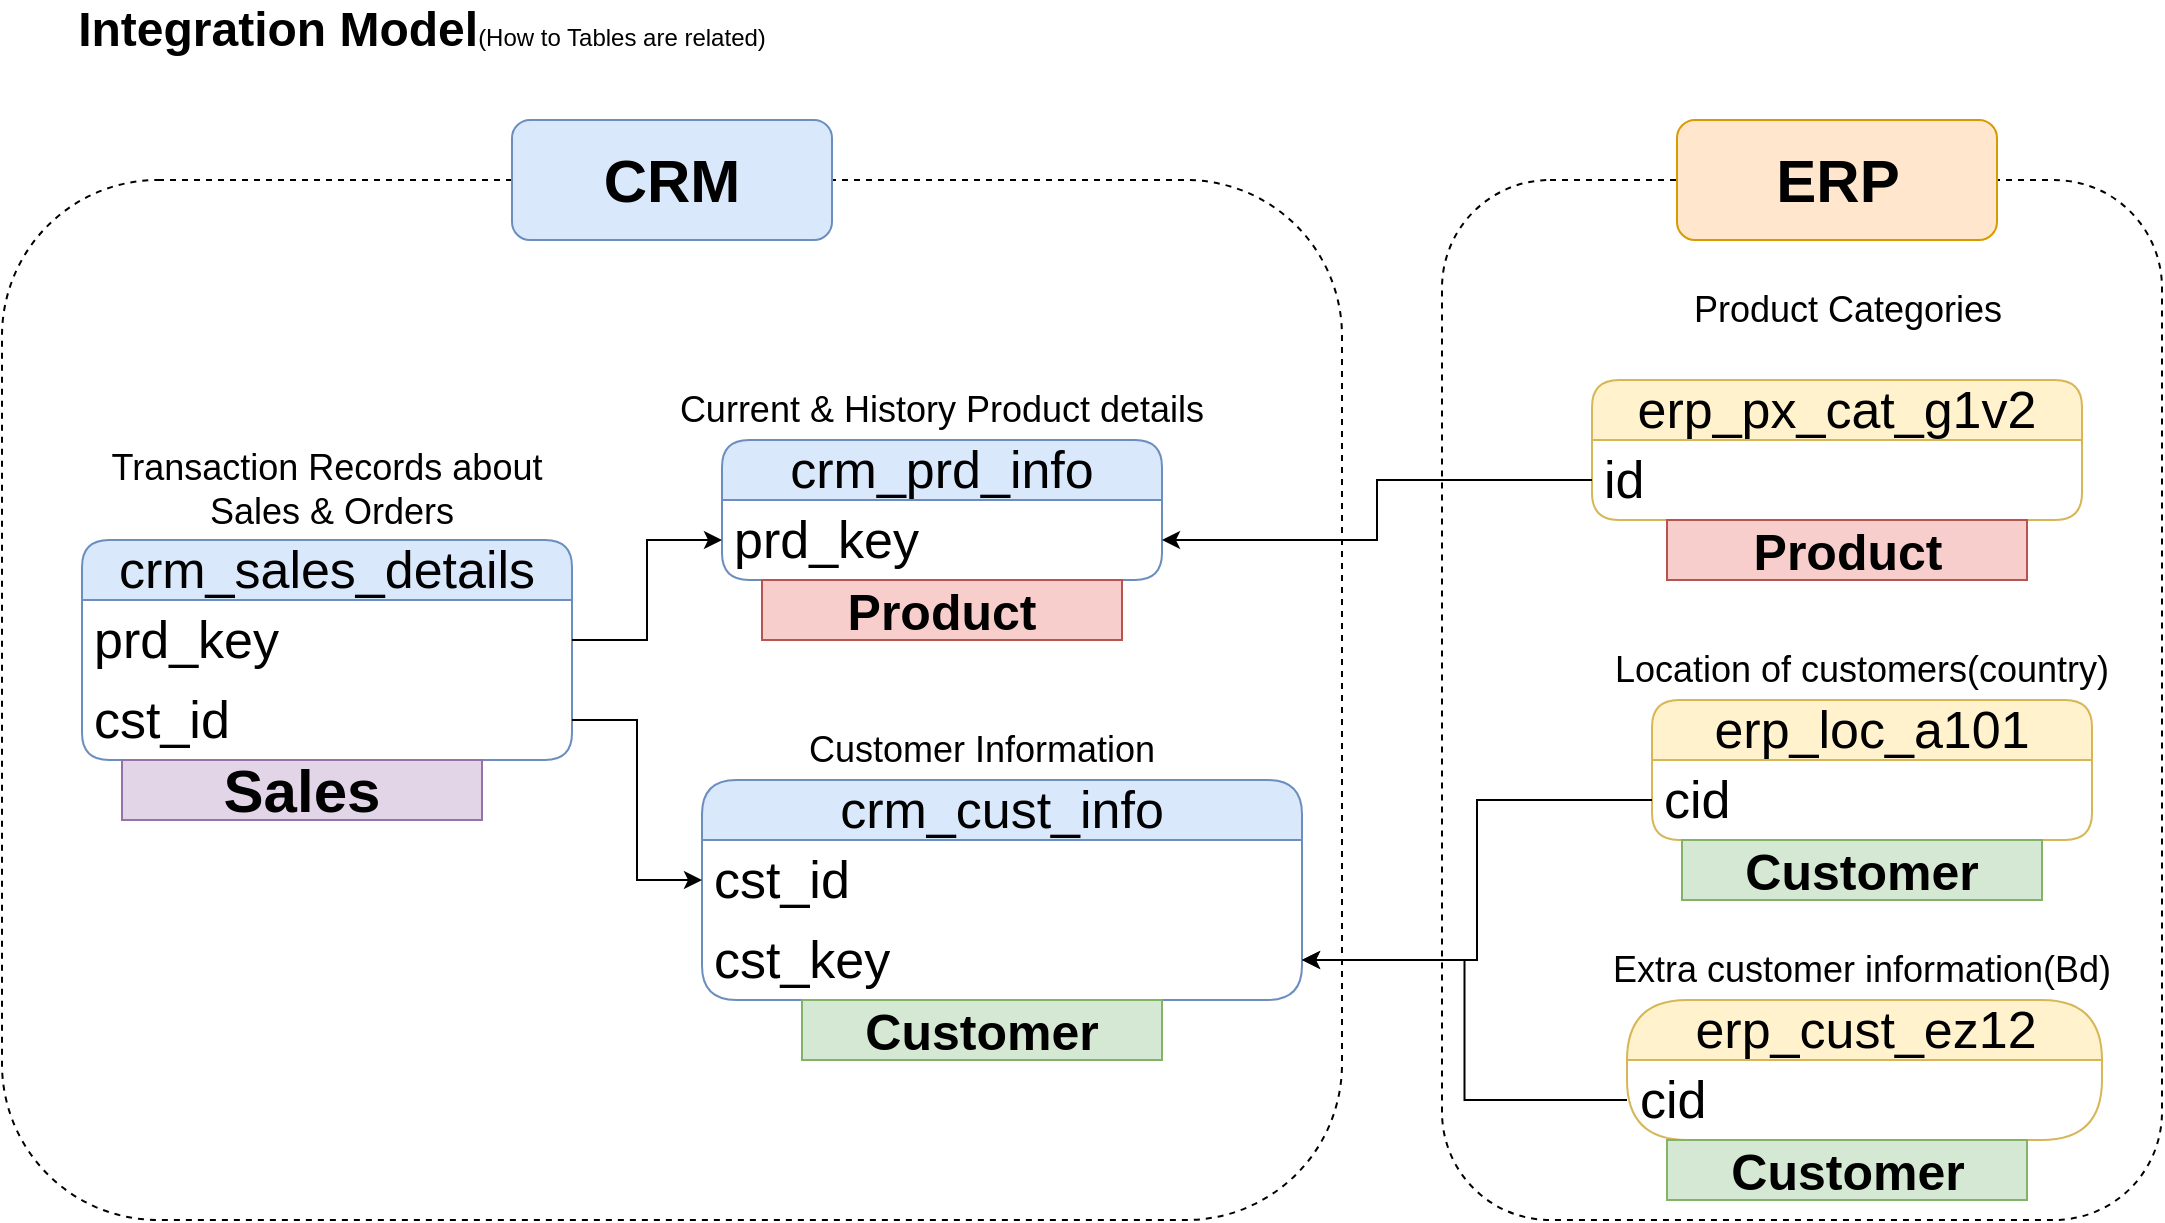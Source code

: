 <mxfile version="28.0.6">
  <diagram name="Page-1" id="Qz5tH7ayhFNPsrk9NYwk">
    <mxGraphModel dx="2703" dy="963" grid="1" gridSize="10" guides="1" tooltips="1" connect="1" arrows="1" fold="1" page="1" pageScale="1" pageWidth="1100" pageHeight="850" math="0" shadow="0">
      <root>
        <mxCell id="0" />
        <mxCell id="1" parent="0" />
        <mxCell id="PIY-pCmdiw9miXyo9uI0-1" value="&lt;font style=&quot;&quot;&gt;&lt;b style=&quot;font-size: 24px;&quot;&gt;Integration Model&lt;/b&gt;&lt;font&gt;(How to Tables are related)&lt;/font&gt;&lt;/font&gt;" style="text;html=1;align=center;verticalAlign=middle;whiteSpace=wrap;rounded=0;" parent="1" vertex="1">
          <mxGeometry x="-90" y="70" width="360" height="30" as="geometry" />
        </mxCell>
        <mxCell id="PIY-pCmdiw9miXyo9uI0-2" value="crm_cust_info" style="swimlane;fontStyle=0;childLayout=stackLayout;horizontal=1;startSize=30;horizontalStack=0;resizeParent=1;resizeParentMax=0;resizeLast=0;collapsible=1;marginBottom=0;whiteSpace=wrap;html=1;fillColor=#dae8fc;strokeColor=#6c8ebf;rounded=1;fontSize=26;align=center;arcSize=19;" parent="1" vertex="1">
          <mxGeometry x="230" y="460" width="300" height="110" as="geometry" />
        </mxCell>
        <mxCell id="PIY-pCmdiw9miXyo9uI0-3" value="cst_id" style="text;strokeColor=none;fillColor=none;align=left;verticalAlign=middle;spacingLeft=4;spacingRight=4;overflow=hidden;points=[[0,0.5],[1,0.5]];portConstraint=eastwest;rotatable=0;whiteSpace=wrap;html=1;fontSize=26;" parent="PIY-pCmdiw9miXyo9uI0-2" vertex="1">
          <mxGeometry y="30" width="300" height="40" as="geometry" />
        </mxCell>
        <mxCell id="PIY-pCmdiw9miXyo9uI0-22" value="cst_key" style="text;strokeColor=none;fillColor=none;align=left;verticalAlign=middle;spacingLeft=4;spacingRight=4;overflow=hidden;points=[[0,0.5],[1,0.5]];portConstraint=eastwest;rotatable=0;whiteSpace=wrap;html=1;fontSize=26;" parent="PIY-pCmdiw9miXyo9uI0-2" vertex="1">
          <mxGeometry y="70" width="300" height="40" as="geometry" />
        </mxCell>
        <mxCell id="PIY-pCmdiw9miXyo9uI0-6" value="&lt;font style=&quot;font-size: 18px;&quot;&gt;Customer Information&lt;/font&gt;" style="text;html=1;align=center;verticalAlign=middle;whiteSpace=wrap;rounded=0;" parent="1" vertex="1">
          <mxGeometry x="260" y="430" width="220" height="30" as="geometry" />
        </mxCell>
        <mxCell id="PIY-pCmdiw9miXyo9uI0-7" value="crm_prd_info" style="swimlane;fontStyle=0;childLayout=stackLayout;horizontal=1;startSize=30;horizontalStack=0;resizeParent=1;resizeParentMax=0;resizeLast=0;collapsible=1;marginBottom=0;whiteSpace=wrap;html=1;fillColor=#dae8fc;strokeColor=#6c8ebf;rounded=1;fontSize=26;align=center;" parent="1" vertex="1">
          <mxGeometry x="240" y="290" width="220" height="70" as="geometry" />
        </mxCell>
        <mxCell id="PIY-pCmdiw9miXyo9uI0-8" value="prd_key" style="text;strokeColor=none;fillColor=none;align=left;verticalAlign=middle;spacingLeft=4;spacingRight=4;overflow=hidden;points=[[0,0.5],[1,0.5]];portConstraint=eastwest;rotatable=0;whiteSpace=wrap;html=1;fontSize=26;" parent="PIY-pCmdiw9miXyo9uI0-7" vertex="1">
          <mxGeometry y="30" width="220" height="40" as="geometry" />
        </mxCell>
        <mxCell id="PIY-pCmdiw9miXyo9uI0-9" value="&lt;font style=&quot;font-size: 18px;&quot;&gt;Current &amp;amp; History Product details&lt;/font&gt;" style="text;html=1;align=center;verticalAlign=middle;whiteSpace=wrap;rounded=0;" parent="1" vertex="1">
          <mxGeometry x="215" y="260" width="270" height="30" as="geometry" />
        </mxCell>
        <mxCell id="PIY-pCmdiw9miXyo9uI0-10" value="crm_sales_details" style="swimlane;fontStyle=0;childLayout=stackLayout;horizontal=1;startSize=30;horizontalStack=0;resizeParent=1;resizeParentMax=0;resizeLast=0;collapsible=1;marginBottom=0;whiteSpace=wrap;html=1;fillColor=#dae8fc;strokeColor=#6c8ebf;rounded=1;fontSize=26;align=center;" parent="1" vertex="1">
          <mxGeometry x="-80" y="340" width="245" height="110" as="geometry" />
        </mxCell>
        <mxCell id="PIY-pCmdiw9miXyo9uI0-11" value="prd_key" style="text;strokeColor=none;fillColor=none;align=left;verticalAlign=middle;spacingLeft=4;spacingRight=4;overflow=hidden;points=[[0,0.5],[1,0.5]];portConstraint=eastwest;rotatable=0;whiteSpace=wrap;html=1;fontSize=26;" parent="PIY-pCmdiw9miXyo9uI0-10" vertex="1">
          <mxGeometry y="30" width="245" height="40" as="geometry" />
        </mxCell>
        <mxCell id="PIY-pCmdiw9miXyo9uI0-16" value="cst_id" style="text;strokeColor=none;fillColor=none;align=left;verticalAlign=middle;spacingLeft=4;spacingRight=4;overflow=hidden;points=[[0,0.5],[1,0.5]];portConstraint=eastwest;rotatable=0;whiteSpace=wrap;html=1;fontSize=26;" parent="PIY-pCmdiw9miXyo9uI0-10" vertex="1">
          <mxGeometry y="70" width="245" height="40" as="geometry" />
        </mxCell>
        <mxCell id="PIY-pCmdiw9miXyo9uI0-12" value="&lt;font style=&quot;font-size: 18px;&quot;&gt;Transaction Records about&amp;nbsp;&lt;/font&gt;&lt;div&gt;&lt;font style=&quot;font-size: 18px;&quot;&gt;Sales &amp;amp; Orders&lt;/font&gt;&lt;/div&gt;" style="text;html=1;align=center;verticalAlign=middle;whiteSpace=wrap;rounded=0;" parent="1" vertex="1">
          <mxGeometry x="-90" y="300" width="270" height="30" as="geometry" />
        </mxCell>
        <mxCell id="PIY-pCmdiw9miXyo9uI0-17" style="edgeStyle=orthogonalEdgeStyle;rounded=0;orthogonalLoop=1;jettySize=auto;html=1;" parent="1" source="PIY-pCmdiw9miXyo9uI0-11" target="PIY-pCmdiw9miXyo9uI0-8" edge="1">
          <mxGeometry relative="1" as="geometry" />
        </mxCell>
        <mxCell id="PIY-pCmdiw9miXyo9uI0-18" style="edgeStyle=orthogonalEdgeStyle;rounded=0;orthogonalLoop=1;jettySize=auto;html=1;entryX=0;entryY=0.5;entryDx=0;entryDy=0;" parent="1" source="PIY-pCmdiw9miXyo9uI0-16" target="PIY-pCmdiw9miXyo9uI0-3" edge="1">
          <mxGeometry relative="1" as="geometry" />
        </mxCell>
        <mxCell id="PIY-pCmdiw9miXyo9uI0-19" value="erp_cust_ez12" style="swimlane;fontStyle=0;childLayout=stackLayout;horizontal=1;startSize=30;horizontalStack=0;resizeParent=1;resizeParentMax=0;resizeLast=0;collapsible=1;marginBottom=0;whiteSpace=wrap;html=1;fillColor=#fff2cc;strokeColor=#d6b656;rounded=1;fontSize=26;align=center;arcSize=50;" parent="1" vertex="1">
          <mxGeometry x="692.5" y="570" width="237.5" height="70" as="geometry" />
        </mxCell>
        <mxCell id="PIY-pCmdiw9miXyo9uI0-20" value="cid" style="text;strokeColor=none;fillColor=none;align=left;verticalAlign=middle;spacingLeft=4;spacingRight=4;overflow=hidden;points=[[0,0.5],[1,0.5]];portConstraint=eastwest;rotatable=0;whiteSpace=wrap;html=1;fontSize=26;" parent="PIY-pCmdiw9miXyo9uI0-19" vertex="1">
          <mxGeometry y="30" width="237.5" height="40" as="geometry" />
        </mxCell>
        <mxCell id="PIY-pCmdiw9miXyo9uI0-21" value="&lt;font style=&quot;font-size: 18px;&quot;&gt;Extra customer information(Bd)&lt;/font&gt;" style="text;html=1;align=center;verticalAlign=middle;whiteSpace=wrap;rounded=0;" parent="1" vertex="1">
          <mxGeometry x="675" y="540" width="270" height="30" as="geometry" />
        </mxCell>
        <mxCell id="PIY-pCmdiw9miXyo9uI0-24" value="erp_loc_a101" style="swimlane;fontStyle=0;childLayout=stackLayout;horizontal=1;startSize=30;horizontalStack=0;resizeParent=1;resizeParentMax=0;resizeLast=0;collapsible=1;marginBottom=0;whiteSpace=wrap;html=1;fillColor=#fff2cc;strokeColor=#d6b656;rounded=1;fontSize=26;align=center;" parent="1" vertex="1">
          <mxGeometry x="705" y="420" width="220" height="70" as="geometry" />
        </mxCell>
        <mxCell id="PIY-pCmdiw9miXyo9uI0-25" value="cid" style="text;strokeColor=none;fillColor=none;align=left;verticalAlign=middle;spacingLeft=4;spacingRight=4;overflow=hidden;points=[[0,0.5],[1,0.5]];portConstraint=eastwest;rotatable=0;whiteSpace=wrap;html=1;fontSize=26;" parent="PIY-pCmdiw9miXyo9uI0-24" vertex="1">
          <mxGeometry y="30" width="220" height="40" as="geometry" />
        </mxCell>
        <mxCell id="PIY-pCmdiw9miXyo9uI0-26" value="&lt;font style=&quot;font-size: 18px;&quot;&gt;Location of customers(country)&lt;/font&gt;" style="text;html=1;align=center;verticalAlign=middle;whiteSpace=wrap;rounded=0;" parent="1" vertex="1">
          <mxGeometry x="675" y="390" width="270" height="30" as="geometry" />
        </mxCell>
        <mxCell id="PIY-pCmdiw9miXyo9uI0-28" value="erp_px_cat_g1v2" style="swimlane;fontStyle=0;childLayout=stackLayout;horizontal=1;startSize=30;horizontalStack=0;resizeParent=1;resizeParentMax=0;resizeLast=0;collapsible=1;marginBottom=0;whiteSpace=wrap;html=1;fillColor=#fff2cc;strokeColor=#d6b656;rounded=1;fontSize=26;align=center;" parent="1" vertex="1">
          <mxGeometry x="675" y="260" width="245" height="70" as="geometry" />
        </mxCell>
        <mxCell id="PIY-pCmdiw9miXyo9uI0-29" value="id" style="text;strokeColor=none;fillColor=none;align=left;verticalAlign=middle;spacingLeft=4;spacingRight=4;overflow=hidden;points=[[0,0.5],[1,0.5]];portConstraint=eastwest;rotatable=0;whiteSpace=wrap;html=1;fontSize=26;" parent="PIY-pCmdiw9miXyo9uI0-28" vertex="1">
          <mxGeometry y="30" width="245" height="40" as="geometry" />
        </mxCell>
        <mxCell id="PIY-pCmdiw9miXyo9uI0-30" value="&lt;font style=&quot;font-size: 18px;&quot;&gt;Product Categories&lt;/font&gt;" style="text;html=1;align=center;verticalAlign=middle;whiteSpace=wrap;rounded=0;" parent="1" vertex="1">
          <mxGeometry x="667.5" y="210" width="270" height="30" as="geometry" />
        </mxCell>
        <mxCell id="PIY-pCmdiw9miXyo9uI0-31" style="edgeStyle=orthogonalEdgeStyle;rounded=0;orthogonalLoop=1;jettySize=auto;html=1;entryX=1;entryY=0.5;entryDx=0;entryDy=0;" parent="1" source="PIY-pCmdiw9miXyo9uI0-29" target="PIY-pCmdiw9miXyo9uI0-8" edge="1">
          <mxGeometry relative="1" as="geometry" />
        </mxCell>
        <mxCell id="PIY-pCmdiw9miXyo9uI0-36" style="edgeStyle=orthogonalEdgeStyle;rounded=0;orthogonalLoop=1;jettySize=auto;html=1;" parent="1" source="PIY-pCmdiw9miXyo9uI0-25" target="PIY-pCmdiw9miXyo9uI0-22" edge="1">
          <mxGeometry relative="1" as="geometry" />
        </mxCell>
        <mxCell id="PIY-pCmdiw9miXyo9uI0-37" style="edgeStyle=orthogonalEdgeStyle;rounded=0;orthogonalLoop=1;jettySize=auto;html=1;entryX=1;entryY=0.5;entryDx=0;entryDy=0;" parent="1" source="PIY-pCmdiw9miXyo9uI0-20" target="PIY-pCmdiw9miXyo9uI0-22" edge="1">
          <mxGeometry relative="1" as="geometry" />
        </mxCell>
        <mxCell id="YtpalMi0OzQDaPlelVAC-1" value="&lt;b&gt;&lt;font style=&quot;font-size: 30px;&quot;&gt;Sales&lt;/font&gt;&lt;/b&gt;" style="rounded=0;whiteSpace=wrap;html=1;fillColor=#e1d5e7;strokeColor=#9673a6;" vertex="1" parent="1">
          <mxGeometry x="-60" y="450" width="180" height="30" as="geometry" />
        </mxCell>
        <mxCell id="YtpalMi0OzQDaPlelVAC-2" value="&lt;font style=&quot;font-size: 25px;&quot;&gt;&lt;b style=&quot;&quot;&gt;Product&lt;/b&gt;&lt;/font&gt;" style="rounded=0;whiteSpace=wrap;html=1;fillColor=#f8cecc;strokeColor=#b85450;" vertex="1" parent="1">
          <mxGeometry x="260" y="360" width="180" height="30" as="geometry" />
        </mxCell>
        <mxCell id="YtpalMi0OzQDaPlelVAC-3" value="&lt;font style=&quot;font-size: 25px;&quot;&gt;&lt;b style=&quot;&quot;&gt;Customer&lt;/b&gt;&lt;/font&gt;&lt;span style=&quot;color: rgba(0, 0, 0, 0); font-family: monospace; font-size: 0px; text-align: start; text-wrap-mode: nowrap;&quot;&gt;%3CmxGraphModel%3E%3Croot%3E%3CmxCell%20id%3D%220%22%2F%3E%3CmxCell%20id%3D%221%22%20parent%3D%220%22%2F%3E%3CmxCell%20id%3D%222%22%20value%3D%22%26lt%3Bfont%20style%3D%26quot%3Bfont-size%3A%2025px%3B%26quot%3B%26gt%3B%26lt%3Bb%20style%3D%26quot%3B%26quot%3B%26gt%3BProduct%26lt%3B%2Fb%26gt%3B%26lt%3B%2Ffont%26gt%3B%22%20style%3D%22rounded%3D0%3BwhiteSpace%3Dwrap%3Bhtml%3D1%3BfillColor%3D%23e1d5e7%3BstrokeColor%3D%239673a6%3B%22%20vertex%3D%221%22%20parent%3D%221%22%3E%3CmxGeometry%20x%3D%22260%22%20y%3D%22360%22%20width%3D%22180%22%20height%3D%2230%22%20as%3D%22geometry%22%2F%3E%3C%2FmxCell%3E%3C%2Froot%3E%3C%2FmxGraphModel%3E&lt;/span&gt;" style="rounded=0;whiteSpace=wrap;html=1;fillColor=#d5e8d4;strokeColor=#82b366;" vertex="1" parent="1">
          <mxGeometry x="280" y="570" width="180" height="30" as="geometry" />
        </mxCell>
        <mxCell id="YtpalMi0OzQDaPlelVAC-4" value="&lt;span style=&quot;font-size: 25px;&quot;&gt;&lt;b&gt;Product&lt;/b&gt;&lt;/span&gt;" style="rounded=0;whiteSpace=wrap;html=1;fillColor=#f8cecc;strokeColor=#b85450;" vertex="1" parent="1">
          <mxGeometry x="712.5" y="330" width="180" height="30" as="geometry" />
        </mxCell>
        <mxCell id="YtpalMi0OzQDaPlelVAC-5" value="&lt;font style=&quot;font-size: 25px;&quot;&gt;&lt;b style=&quot;&quot;&gt;Customer&lt;/b&gt;&lt;/font&gt;&lt;span style=&quot;color: rgba(0, 0, 0, 0); font-family: monospace; font-size: 0px; text-align: start; text-wrap-mode: nowrap;&quot;&gt;%3CmxGraphModel%3E%3Croot%3E%3CmxCell%20id%3D%220%22%2F%3E%3CmxCell%20id%3D%221%22%20parent%3D%220%22%2F%3E%3CmxCell%20id%3D%222%22%20value%3D%22%26lt%3Bfont%20style%3D%26quot%3Bfont-size%3A%2025px%3B%26quot%3B%26gt%3B%26lt%3Bb%20style%3D%26quot%3B%26quot%3B%26gt%3BProduct%26lt%3B%2Fb%26gt%3B%26lt%3B%2Ffont%26gt%3B%22%20style%3D%22rounded%3D0%3BwhiteSpace%3Dwrap%3Bhtml%3D1%3BfillColor%3D%23e1d5e7%3BstrokeColor%3D%239673a6%3B%22%20vertex%3D%221%22%20parent%3D%221%22%3E%3CmxGeometry%20x%3D%22260%22%20y%3D%22360%22%20width%3D%22180%22%20height%3D%2230%22%20as%3D%22geometry%22%2F%3E%3C%2FmxCell%3E%3C%2Froot%3E%3C%2FmxGraphModel%3E&lt;/span&gt;" style="rounded=0;whiteSpace=wrap;html=1;fillColor=#d5e8d4;strokeColor=#82b366;" vertex="1" parent="1">
          <mxGeometry x="720" y="490" width="180" height="30" as="geometry" />
        </mxCell>
        <mxCell id="YtpalMi0OzQDaPlelVAC-6" value="&lt;font style=&quot;font-size: 25px;&quot;&gt;&lt;b style=&quot;&quot;&gt;Customer&lt;/b&gt;&lt;/font&gt;&lt;span style=&quot;color: rgba(0, 0, 0, 0); font-family: monospace; font-size: 0px; text-align: start; text-wrap-mode: nowrap;&quot;&gt;%3CmxGraphModel%3E%3Croot%3E%3CmxCell%20id%3D%220%22%2F%3E%3CmxCell%20id%3D%221%22%20parent%3D%220%22%2F%3E%3CmxCell%20id%3D%222%22%20value%3D%22%26lt%3Bfont%20style%3D%26quot%3Bfont-size%3A%2025px%3B%26quot%3B%26gt%3B%26lt%3Bb%20style%3D%26quot%3B%26quot%3B%26gt%3BProduct%26lt%3B%2Fb%26gt%3B%26lt%3B%2Ffont%26gt%3B%22%20style%3D%22rounded%3D0%3BwhiteSpace%3Dwrap%3Bhtml%3D1%3BfillColor%3D%23e1d5e7%3BstrokeColor%3D%239673a6%3B%22%20vertex%3D%221%22%20parent%3D%221%22%3E%3CmxGeometry%20x%3D%22260%22%20y%3D%22360%22%20width%3D%22180%22%20height%3D%2230%22%20as%3D%22geometry%22%2F%3E%3C%2FmxCell%3E%3C%2Froot%3E%3C%2FmxGraphModel%3E&lt;/span&gt;" style="rounded=0;whiteSpace=wrap;html=1;fillColor=#d5e8d4;strokeColor=#82b366;" vertex="1" parent="1">
          <mxGeometry x="712.5" y="640" width="180" height="30" as="geometry" />
        </mxCell>
        <mxCell id="YtpalMi0OzQDaPlelVAC-7" value="" style="rounded=1;whiteSpace=wrap;html=1;fillColor=none;strokeColor=default;dashed=1;" vertex="1" parent="1">
          <mxGeometry x="-120" y="160" width="670" height="520" as="geometry" />
        </mxCell>
        <mxCell id="YtpalMi0OzQDaPlelVAC-8" value="" style="rounded=1;whiteSpace=wrap;html=1;fillColor=none;strokeColor=default;dashed=1;" vertex="1" parent="1">
          <mxGeometry x="600" y="160" width="360" height="520" as="geometry" />
        </mxCell>
        <mxCell id="YtpalMi0OzQDaPlelVAC-10" value="&lt;font style=&quot;font-size: 30px;&quot;&gt;&lt;b&gt;CRM&lt;/b&gt;&lt;/font&gt;" style="rounded=1;whiteSpace=wrap;html=1;fillColor=#dae8fc;strokeColor=#6c8ebf;" vertex="1" parent="1">
          <mxGeometry x="135" y="130" width="160" height="60" as="geometry" />
        </mxCell>
        <mxCell id="YtpalMi0OzQDaPlelVAC-11" value="&lt;font style=&quot;font-size: 30px;&quot;&gt;&lt;b&gt;ERP&lt;/b&gt;&lt;/font&gt;" style="rounded=1;whiteSpace=wrap;html=1;fillColor=#ffe6cc;strokeColor=#d79b00;" vertex="1" parent="1">
          <mxGeometry x="717.5" y="130" width="160" height="60" as="geometry" />
        </mxCell>
      </root>
    </mxGraphModel>
  </diagram>
</mxfile>
